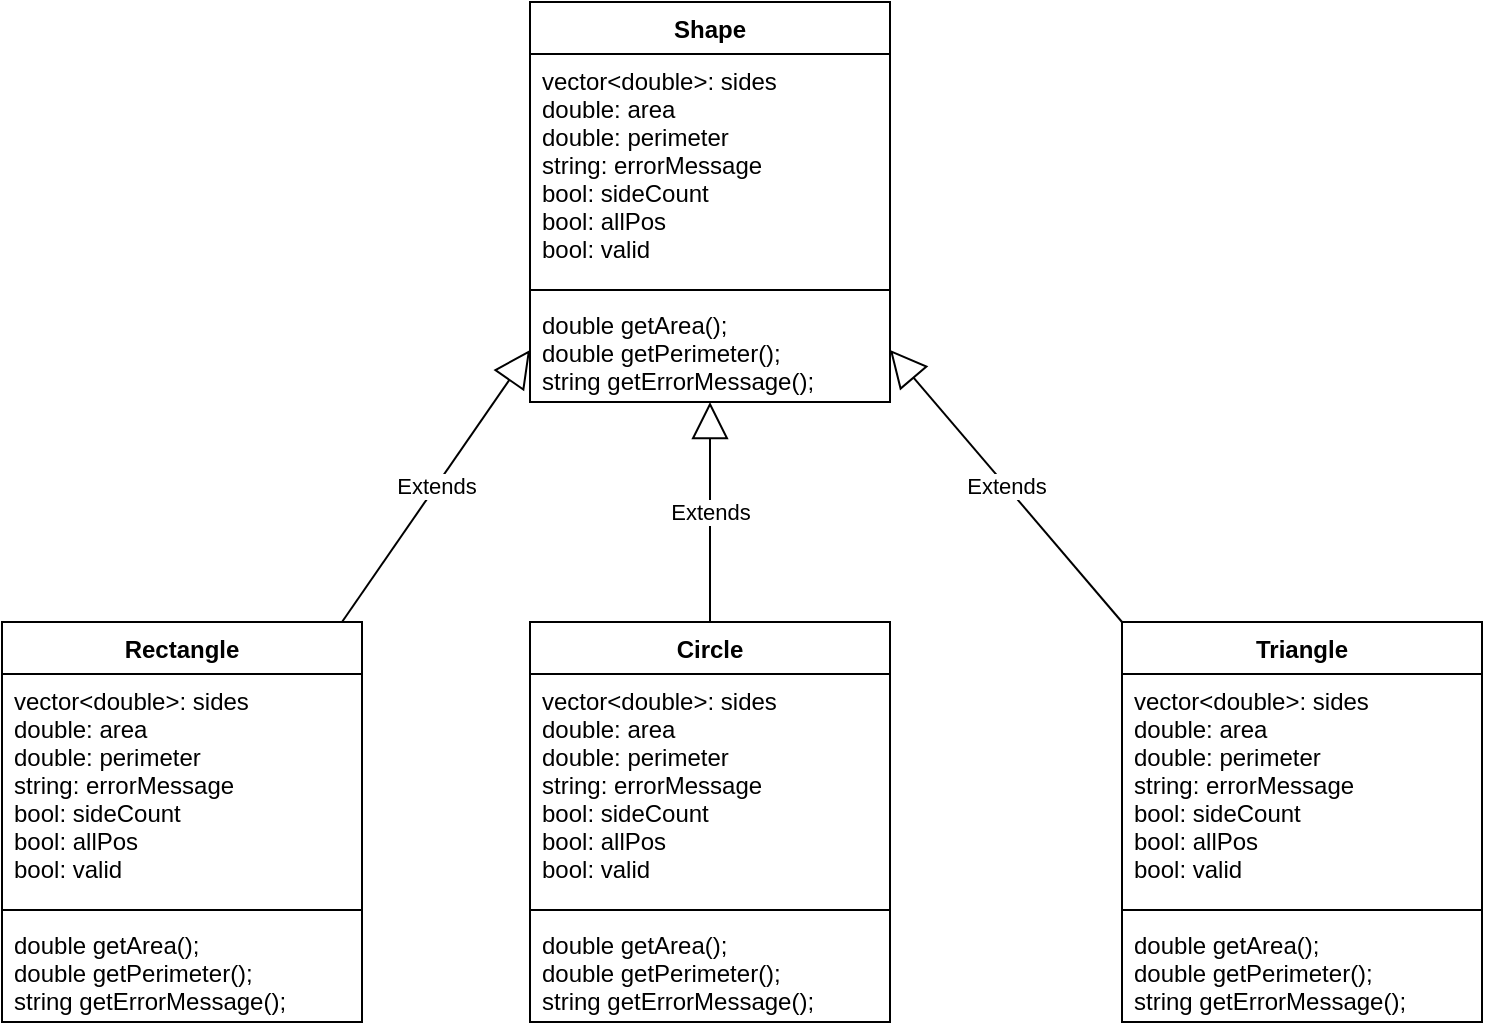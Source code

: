 <mxfile version="16.5.3" type="device"><diagram id="C5RBs43oDa-KdzZeNtuy" name="Page-1"><mxGraphModel dx="1209" dy="642" grid="1" gridSize="10" guides="1" tooltips="1" connect="1" arrows="1" fold="1" page="1" pageScale="1" pageWidth="827" pageHeight="1169" math="0" shadow="0"><root><mxCell id="WIyWlLk6GJQsqaUBKTNV-0"/><mxCell id="WIyWlLk6GJQsqaUBKTNV-1" parent="WIyWlLk6GJQsqaUBKTNV-0"/><mxCell id="ixMbzutHqs8TczVKMg4K-0" value="Shape" style="swimlane;fontStyle=1;align=center;verticalAlign=top;childLayout=stackLayout;horizontal=1;startSize=26;horizontalStack=0;resizeParent=1;resizeParentMax=0;resizeLast=0;collapsible=1;marginBottom=0;" vertex="1" parent="WIyWlLk6GJQsqaUBKTNV-1"><mxGeometry x="324" y="50" width="180" height="200" as="geometry"/></mxCell><mxCell id="ixMbzutHqs8TczVKMg4K-1" value="vector&lt;double&gt;: sides&#10;double: area&#10;double: perimeter&#10;string: errorMessage&#10;bool: sideCount&#10;bool: allPos&#10;bool: valid" style="text;strokeColor=none;fillColor=none;align=left;verticalAlign=top;spacingLeft=4;spacingRight=4;overflow=hidden;rotatable=0;points=[[0,0.5],[1,0.5]];portConstraint=eastwest;" vertex="1" parent="ixMbzutHqs8TczVKMg4K-0"><mxGeometry y="26" width="180" height="114" as="geometry"/></mxCell><mxCell id="ixMbzutHqs8TczVKMg4K-2" value="" style="line;strokeWidth=1;fillColor=none;align=left;verticalAlign=middle;spacingTop=-1;spacingLeft=3;spacingRight=3;rotatable=0;labelPosition=right;points=[];portConstraint=eastwest;" vertex="1" parent="ixMbzutHqs8TczVKMg4K-0"><mxGeometry y="140" width="180" height="8" as="geometry"/></mxCell><mxCell id="ixMbzutHqs8TczVKMg4K-3" value="double getArea();&#10;&#9;double getPerimeter();&#10;&#9;string getErrorMessage();" style="text;strokeColor=none;fillColor=none;align=left;verticalAlign=top;spacingLeft=4;spacingRight=4;overflow=hidden;rotatable=0;points=[[0,0.5],[1,0.5]];portConstraint=eastwest;" vertex="1" parent="ixMbzutHqs8TczVKMg4K-0"><mxGeometry y="148" width="180" height="52" as="geometry"/></mxCell><mxCell id="ixMbzutHqs8TczVKMg4K-5" value="Triangle" style="swimlane;fontStyle=1;align=center;verticalAlign=top;childLayout=stackLayout;horizontal=1;startSize=26;horizontalStack=0;resizeParent=1;resizeParentMax=0;resizeLast=0;collapsible=1;marginBottom=0;" vertex="1" parent="WIyWlLk6GJQsqaUBKTNV-1"><mxGeometry x="620" y="360" width="180" height="200" as="geometry"/></mxCell><mxCell id="ixMbzutHqs8TczVKMg4K-6" value="vector&lt;double&gt;: sides&#10;double: area&#10;double: perimeter&#10;string: errorMessage&#10;bool: sideCount&#10;bool: allPos&#10;bool: valid" style="text;strokeColor=none;fillColor=none;align=left;verticalAlign=top;spacingLeft=4;spacingRight=4;overflow=hidden;rotatable=0;points=[[0,0.5],[1,0.5]];portConstraint=eastwest;" vertex="1" parent="ixMbzutHqs8TczVKMg4K-5"><mxGeometry y="26" width="180" height="114" as="geometry"/></mxCell><mxCell id="ixMbzutHqs8TczVKMg4K-7" value="" style="line;strokeWidth=1;fillColor=none;align=left;verticalAlign=middle;spacingTop=-1;spacingLeft=3;spacingRight=3;rotatable=0;labelPosition=right;points=[];portConstraint=eastwest;" vertex="1" parent="ixMbzutHqs8TczVKMg4K-5"><mxGeometry y="140" width="180" height="8" as="geometry"/></mxCell><mxCell id="ixMbzutHqs8TczVKMg4K-8" value="double getArea();&#10;&#9;double getPerimeter();&#10;&#9;string getErrorMessage();" style="text;strokeColor=none;fillColor=none;align=left;verticalAlign=top;spacingLeft=4;spacingRight=4;overflow=hidden;rotatable=0;points=[[0,0.5],[1,0.5]];portConstraint=eastwest;" vertex="1" parent="ixMbzutHqs8TczVKMg4K-5"><mxGeometry y="148" width="180" height="52" as="geometry"/></mxCell><mxCell id="ixMbzutHqs8TczVKMg4K-9" value="Circle" style="swimlane;fontStyle=1;align=center;verticalAlign=top;childLayout=stackLayout;horizontal=1;startSize=26;horizontalStack=0;resizeParent=1;resizeParentMax=0;resizeLast=0;collapsible=1;marginBottom=0;" vertex="1" parent="WIyWlLk6GJQsqaUBKTNV-1"><mxGeometry x="324" y="360" width="180" height="200" as="geometry"/></mxCell><mxCell id="ixMbzutHqs8TczVKMg4K-10" value="vector&lt;double&gt;: sides&#10;double: area&#10;double: perimeter&#10;string: errorMessage&#10;bool: sideCount&#10;bool: allPos&#10;bool: valid" style="text;strokeColor=none;fillColor=none;align=left;verticalAlign=top;spacingLeft=4;spacingRight=4;overflow=hidden;rotatable=0;points=[[0,0.5],[1,0.5]];portConstraint=eastwest;" vertex="1" parent="ixMbzutHqs8TczVKMg4K-9"><mxGeometry y="26" width="180" height="114" as="geometry"/></mxCell><mxCell id="ixMbzutHqs8TczVKMg4K-11" value="" style="line;strokeWidth=1;fillColor=none;align=left;verticalAlign=middle;spacingTop=-1;spacingLeft=3;spacingRight=3;rotatable=0;labelPosition=right;points=[];portConstraint=eastwest;" vertex="1" parent="ixMbzutHqs8TczVKMg4K-9"><mxGeometry y="140" width="180" height="8" as="geometry"/></mxCell><mxCell id="ixMbzutHqs8TczVKMg4K-12" value="double getArea();&#10;&#9;double getPerimeter();&#10;&#9;string getErrorMessage();" style="text;strokeColor=none;fillColor=none;align=left;verticalAlign=top;spacingLeft=4;spacingRight=4;overflow=hidden;rotatable=0;points=[[0,0.5],[1,0.5]];portConstraint=eastwest;" vertex="1" parent="ixMbzutHqs8TczVKMg4K-9"><mxGeometry y="148" width="180" height="52" as="geometry"/></mxCell><mxCell id="ixMbzutHqs8TczVKMg4K-13" value="Rectangle" style="swimlane;fontStyle=1;align=center;verticalAlign=top;childLayout=stackLayout;horizontal=1;startSize=26;horizontalStack=0;resizeParent=1;resizeParentMax=0;resizeLast=0;collapsible=1;marginBottom=0;" vertex="1" parent="WIyWlLk6GJQsqaUBKTNV-1"><mxGeometry x="60" y="360" width="180" height="200" as="geometry"/></mxCell><mxCell id="ixMbzutHqs8TczVKMg4K-17" value="Extends" style="endArrow=block;endSize=16;endFill=0;html=1;rounded=0;entryX=0;entryY=0.5;entryDx=0;entryDy=0;" edge="1" parent="ixMbzutHqs8TczVKMg4K-13" target="ixMbzutHqs8TczVKMg4K-3"><mxGeometry width="160" relative="1" as="geometry"><mxPoint x="170" as="sourcePoint"/><mxPoint x="330" as="targetPoint"/></mxGeometry></mxCell><mxCell id="ixMbzutHqs8TczVKMg4K-14" value="vector&lt;double&gt;: sides&#10;double: area&#10;double: perimeter&#10;string: errorMessage&#10;bool: sideCount&#10;bool: allPos&#10;bool: valid" style="text;strokeColor=none;fillColor=none;align=left;verticalAlign=top;spacingLeft=4;spacingRight=4;overflow=hidden;rotatable=0;points=[[0,0.5],[1,0.5]];portConstraint=eastwest;" vertex="1" parent="ixMbzutHqs8TczVKMg4K-13"><mxGeometry y="26" width="180" height="114" as="geometry"/></mxCell><mxCell id="ixMbzutHqs8TczVKMg4K-15" value="" style="line;strokeWidth=1;fillColor=none;align=left;verticalAlign=middle;spacingTop=-1;spacingLeft=3;spacingRight=3;rotatable=0;labelPosition=right;points=[];portConstraint=eastwest;" vertex="1" parent="ixMbzutHqs8TczVKMg4K-13"><mxGeometry y="140" width="180" height="8" as="geometry"/></mxCell><mxCell id="ixMbzutHqs8TczVKMg4K-16" value="double getArea();&#10;&#9;double getPerimeter();&#10;&#9;string getErrorMessage();" style="text;strokeColor=none;fillColor=none;align=left;verticalAlign=top;spacingLeft=4;spacingRight=4;overflow=hidden;rotatable=0;points=[[0,0.5],[1,0.5]];portConstraint=eastwest;" vertex="1" parent="ixMbzutHqs8TczVKMg4K-13"><mxGeometry y="148" width="180" height="52" as="geometry"/></mxCell><mxCell id="ixMbzutHqs8TczVKMg4K-19" value="Extends" style="endArrow=block;endSize=16;endFill=0;html=1;rounded=0;exitX=0.5;exitY=0;exitDx=0;exitDy=0;" edge="1" parent="WIyWlLk6GJQsqaUBKTNV-1" source="ixMbzutHqs8TczVKMg4K-9" target="ixMbzutHqs8TczVKMg4K-3"><mxGeometry width="160" relative="1" as="geometry"><mxPoint x="380" y="386" as="sourcePoint"/><mxPoint x="474" y="250" as="targetPoint"/></mxGeometry></mxCell><mxCell id="ixMbzutHqs8TczVKMg4K-20" value="Extends" style="endArrow=block;endSize=16;endFill=0;html=1;rounded=0;entryX=1;entryY=0.5;entryDx=0;entryDy=0;" edge="1" parent="WIyWlLk6GJQsqaUBKTNV-1" target="ixMbzutHqs8TczVKMg4K-3"><mxGeometry width="160" relative="1" as="geometry"><mxPoint x="620" y="360" as="sourcePoint"/><mxPoint x="714" y="224" as="targetPoint"/></mxGeometry></mxCell></root></mxGraphModel></diagram></mxfile>